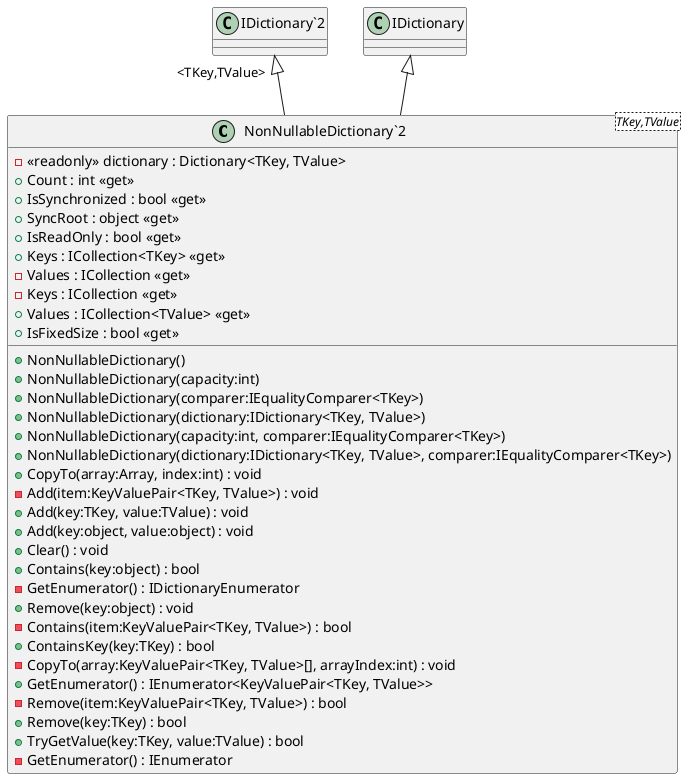 @startuml
class "NonNullableDictionary`2"<TKey,TValue> {
    + NonNullableDictionary()
    + NonNullableDictionary(capacity:int)
    + NonNullableDictionary(comparer:IEqualityComparer<TKey>)
    + NonNullableDictionary(dictionary:IDictionary<TKey, TValue>)
    + NonNullableDictionary(capacity:int, comparer:IEqualityComparer<TKey>)
    + NonNullableDictionary(dictionary:IDictionary<TKey, TValue>, comparer:IEqualityComparer<TKey>)
    - <<readonly>> dictionary : Dictionary<TKey, TValue>
    + Count : int <<get>>
    + IsSynchronized : bool <<get>>
    + SyncRoot : object <<get>>
    + IsReadOnly : bool <<get>>
    + Keys : ICollection<TKey> <<get>>
    - Values : ICollection <<get>>
    - Keys : ICollection <<get>>
    + Values : ICollection<TValue> <<get>>
    + IsFixedSize : bool <<get>>
    + CopyTo(array:Array, index:int) : void
    - Add(item:KeyValuePair<TKey, TValue>) : void
    + Add(key:TKey, value:TValue) : void
    + Add(key:object, value:object) : void
    + Clear() : void
    + Contains(key:object) : bool
    - GetEnumerator() : IDictionaryEnumerator
    + Remove(key:object) : void
    - Contains(item:KeyValuePair<TKey, TValue>) : bool
    + ContainsKey(key:TKey) : bool
    - CopyTo(array:KeyValuePair<TKey, TValue>[], arrayIndex:int) : void
    + GetEnumerator() : IEnumerator<KeyValuePair<TKey, TValue>>
    - Remove(item:KeyValuePair<TKey, TValue>) : bool
    + Remove(key:TKey) : bool
    + TryGetValue(key:TKey, value:TValue) : bool
    - GetEnumerator() : IEnumerator
}
"IDictionary`2" "<TKey,TValue>" <|-- "NonNullableDictionary`2"
IDictionary <|-- "NonNullableDictionary`2"
@enduml
